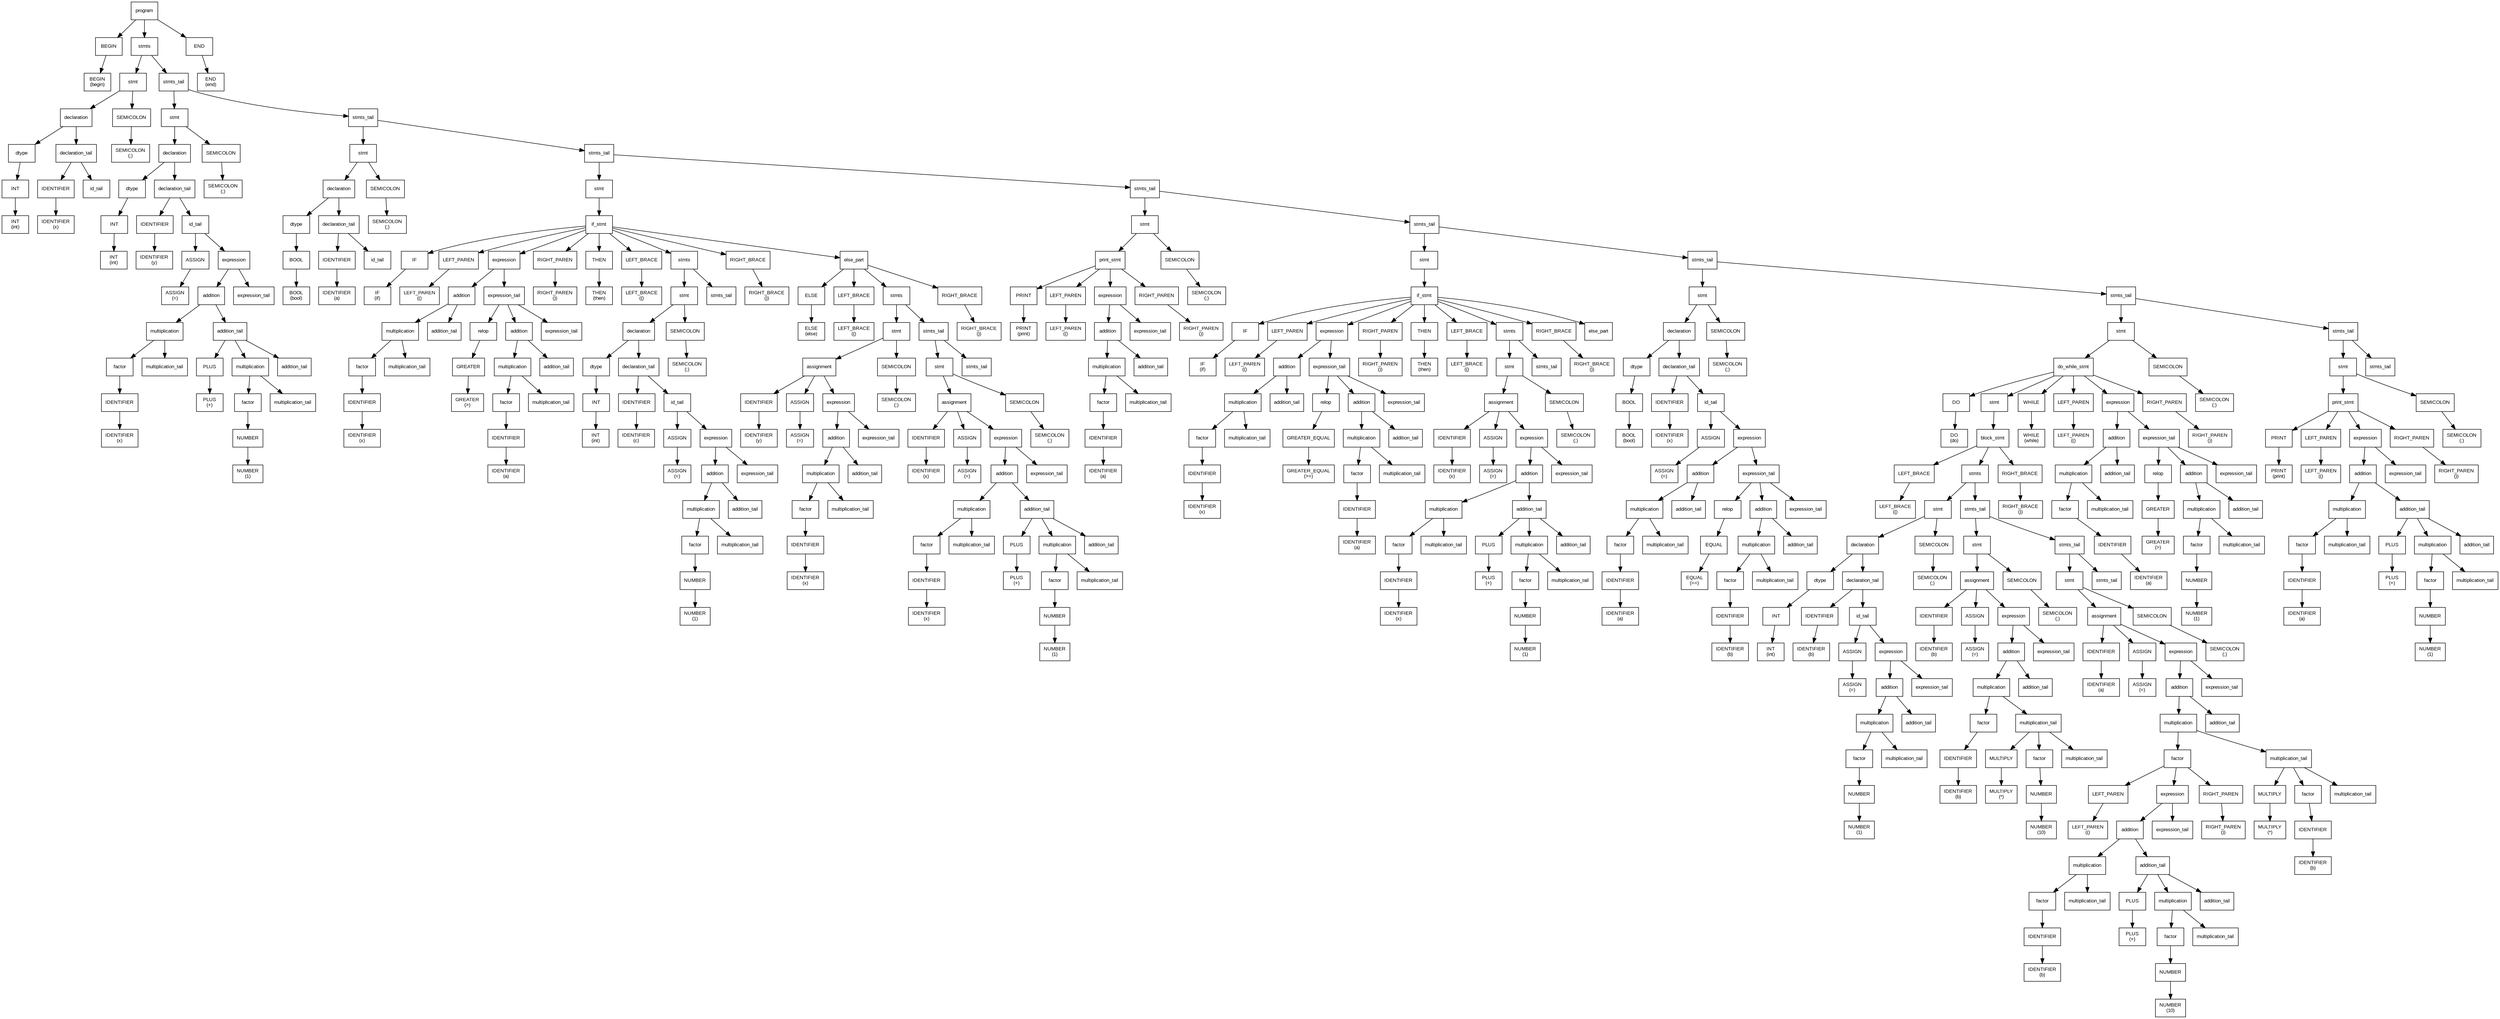 digraph ParseTree {
  node [shape=box, fontname="Arial", fontsize=10];
  node0 [label="program"];
  node1 [label="BEGIN"];
  node0 -> node1;
  node2 [label="BEGIN\n(begin)"];
  node1 -> node2;
  node3 [label="stmts"];
  node0 -> node3;
  node4 [label="stmt"];
  node3 -> node4;
  node5 [label="declaration"];
  node4 -> node5;
  node6 [label="dtype"];
  node5 -> node6;
  node7 [label="INT"];
  node6 -> node7;
  node8 [label="INT\n(int)"];
  node7 -> node8;
  node9 [label="declaration_tail"];
  node5 -> node9;
  node10 [label="IDENTIFIER"];
  node9 -> node10;
  node11 [label="IDENTIFIER\n(x)"];
  node10 -> node11;
  node12 [label="id_tail"];
  node9 -> node12;
  node13 [label="SEMICOLON"];
  node4 -> node13;
  node14 [label="SEMICOLON\n(;)"];
  node13 -> node14;
  node15 [label="stmts_tail"];
  node3 -> node15;
  node16 [label="stmt"];
  node15 -> node16;
  node17 [label="declaration"];
  node16 -> node17;
  node18 [label="dtype"];
  node17 -> node18;
  node19 [label="INT"];
  node18 -> node19;
  node20 [label="INT\n(int)"];
  node19 -> node20;
  node21 [label="declaration_tail"];
  node17 -> node21;
  node22 [label="IDENTIFIER"];
  node21 -> node22;
  node23 [label="IDENTIFIER\n(y)"];
  node22 -> node23;
  node24 [label="id_tail"];
  node21 -> node24;
  node25 [label="ASSIGN"];
  node24 -> node25;
  node26 [label="ASSIGN\n(=)"];
  node25 -> node26;
  node27 [label="expression"];
  node24 -> node27;
  node28 [label="addition"];
  node27 -> node28;
  node29 [label="multiplication"];
  node28 -> node29;
  node30 [label="factor"];
  node29 -> node30;
  node31 [label="IDENTIFIER"];
  node30 -> node31;
  node32 [label="IDENTIFIER\n(x)"];
  node31 -> node32;
  node33 [label="multiplication_tail"];
  node29 -> node33;
  node34 [label="addition_tail"];
  node28 -> node34;
  node35 [label="PLUS"];
  node34 -> node35;
  node36 [label="PLUS\n(+)"];
  node35 -> node36;
  node37 [label="multiplication"];
  node34 -> node37;
  node38 [label="factor"];
  node37 -> node38;
  node39 [label="NUMBER"];
  node38 -> node39;
  node40 [label="NUMBER\n(1)"];
  node39 -> node40;
  node41 [label="multiplication_tail"];
  node37 -> node41;
  node42 [label="addition_tail"];
  node34 -> node42;
  node43 [label="expression_tail"];
  node27 -> node43;
  node44 [label="SEMICOLON"];
  node16 -> node44;
  node45 [label="SEMICOLON\n(;)"];
  node44 -> node45;
  node46 [label="stmts_tail"];
  node15 -> node46;
  node47 [label="stmt"];
  node46 -> node47;
  node48 [label="declaration"];
  node47 -> node48;
  node49 [label="dtype"];
  node48 -> node49;
  node50 [label="BOOL"];
  node49 -> node50;
  node51 [label="BOOL\n(bool)"];
  node50 -> node51;
  node52 [label="declaration_tail"];
  node48 -> node52;
  node53 [label="IDENTIFIER"];
  node52 -> node53;
  node54 [label="IDENTIFIER\n(a)"];
  node53 -> node54;
  node55 [label="id_tail"];
  node52 -> node55;
  node56 [label="SEMICOLON"];
  node47 -> node56;
  node57 [label="SEMICOLON\n(;)"];
  node56 -> node57;
  node58 [label="stmts_tail"];
  node46 -> node58;
  node59 [label="stmt"];
  node58 -> node59;
  node60 [label="if_stmt"];
  node59 -> node60;
  node61 [label="IF"];
  node60 -> node61;
  node62 [label="IF\n(if)"];
  node61 -> node62;
  node63 [label="LEFT_PAREN"];
  node60 -> node63;
  node64 [label="LEFT_PAREN\n(()"];
  node63 -> node64;
  node65 [label="expression"];
  node60 -> node65;
  node66 [label="addition"];
  node65 -> node66;
  node67 [label="multiplication"];
  node66 -> node67;
  node68 [label="factor"];
  node67 -> node68;
  node69 [label="IDENTIFIER"];
  node68 -> node69;
  node70 [label="IDENTIFIER\n(x)"];
  node69 -> node70;
  node71 [label="multiplication_tail"];
  node67 -> node71;
  node72 [label="addition_tail"];
  node66 -> node72;
  node73 [label="expression_tail"];
  node65 -> node73;
  node74 [label="relop"];
  node73 -> node74;
  node75 [label="GREATER"];
  node74 -> node75;
  node76 [label="GREATER\n(>)"];
  node75 -> node76;
  node77 [label="addition"];
  node73 -> node77;
  node78 [label="multiplication"];
  node77 -> node78;
  node79 [label="factor"];
  node78 -> node79;
  node80 [label="IDENTIFIER"];
  node79 -> node80;
  node81 [label="IDENTIFIER\n(a)"];
  node80 -> node81;
  node82 [label="multiplication_tail"];
  node78 -> node82;
  node83 [label="addition_tail"];
  node77 -> node83;
  node84 [label="expression_tail"];
  node73 -> node84;
  node85 [label="RIGHT_PAREN"];
  node60 -> node85;
  node86 [label="RIGHT_PAREN\n())"];
  node85 -> node86;
  node87 [label="THEN"];
  node60 -> node87;
  node88 [label="THEN\n(then)"];
  node87 -> node88;
  node89 [label="LEFT_BRACE"];
  node60 -> node89;
  node90 [label="LEFT_BRACE\n({)"];
  node89 -> node90;
  node91 [label="stmts"];
  node60 -> node91;
  node92 [label="stmt"];
  node91 -> node92;
  node93 [label="declaration"];
  node92 -> node93;
  node94 [label="dtype"];
  node93 -> node94;
  node95 [label="INT"];
  node94 -> node95;
  node96 [label="INT\n(int)"];
  node95 -> node96;
  node97 [label="declaration_tail"];
  node93 -> node97;
  node98 [label="IDENTIFIER"];
  node97 -> node98;
  node99 [label="IDENTIFIER\n(c)"];
  node98 -> node99;
  node100 [label="id_tail"];
  node97 -> node100;
  node101 [label="ASSIGN"];
  node100 -> node101;
  node102 [label="ASSIGN\n(=)"];
  node101 -> node102;
  node103 [label="expression"];
  node100 -> node103;
  node104 [label="addition"];
  node103 -> node104;
  node105 [label="multiplication"];
  node104 -> node105;
  node106 [label="factor"];
  node105 -> node106;
  node107 [label="NUMBER"];
  node106 -> node107;
  node108 [label="NUMBER\n(1)"];
  node107 -> node108;
  node109 [label="multiplication_tail"];
  node105 -> node109;
  node110 [label="addition_tail"];
  node104 -> node110;
  node111 [label="expression_tail"];
  node103 -> node111;
  node112 [label="SEMICOLON"];
  node92 -> node112;
  node113 [label="SEMICOLON\n(;)"];
  node112 -> node113;
  node114 [label="stmts_tail"];
  node91 -> node114;
  node115 [label="RIGHT_BRACE"];
  node60 -> node115;
  node116 [label="RIGHT_BRACE\n(})"];
  node115 -> node116;
  node117 [label="else_part"];
  node60 -> node117;
  node118 [label="ELSE"];
  node117 -> node118;
  node119 [label="ELSE\n(else)"];
  node118 -> node119;
  node120 [label="LEFT_BRACE"];
  node117 -> node120;
  node121 [label="LEFT_BRACE\n({)"];
  node120 -> node121;
  node122 [label="stmts"];
  node117 -> node122;
  node123 [label="stmt"];
  node122 -> node123;
  node124 [label="assignment"];
  node123 -> node124;
  node125 [label="IDENTIFIER"];
  node124 -> node125;
  node126 [label="IDENTIFIER\n(y)"];
  node125 -> node126;
  node127 [label="ASSIGN"];
  node124 -> node127;
  node128 [label="ASSIGN\n(=)"];
  node127 -> node128;
  node129 [label="expression"];
  node124 -> node129;
  node130 [label="addition"];
  node129 -> node130;
  node131 [label="multiplication"];
  node130 -> node131;
  node132 [label="factor"];
  node131 -> node132;
  node133 [label="IDENTIFIER"];
  node132 -> node133;
  node134 [label="IDENTIFIER\n(x)"];
  node133 -> node134;
  node135 [label="multiplication_tail"];
  node131 -> node135;
  node136 [label="addition_tail"];
  node130 -> node136;
  node137 [label="expression_tail"];
  node129 -> node137;
  node138 [label="SEMICOLON"];
  node123 -> node138;
  node139 [label="SEMICOLON\n(;)"];
  node138 -> node139;
  node140 [label="stmts_tail"];
  node122 -> node140;
  node141 [label="stmt"];
  node140 -> node141;
  node142 [label="assignment"];
  node141 -> node142;
  node143 [label="IDENTIFIER"];
  node142 -> node143;
  node144 [label="IDENTIFIER\n(x)"];
  node143 -> node144;
  node145 [label="ASSIGN"];
  node142 -> node145;
  node146 [label="ASSIGN\n(=)"];
  node145 -> node146;
  node147 [label="expression"];
  node142 -> node147;
  node148 [label="addition"];
  node147 -> node148;
  node149 [label="multiplication"];
  node148 -> node149;
  node150 [label="factor"];
  node149 -> node150;
  node151 [label="IDENTIFIER"];
  node150 -> node151;
  node152 [label="IDENTIFIER\n(x)"];
  node151 -> node152;
  node153 [label="multiplication_tail"];
  node149 -> node153;
  node154 [label="addition_tail"];
  node148 -> node154;
  node155 [label="PLUS"];
  node154 -> node155;
  node156 [label="PLUS\n(+)"];
  node155 -> node156;
  node157 [label="multiplication"];
  node154 -> node157;
  node158 [label="factor"];
  node157 -> node158;
  node159 [label="NUMBER"];
  node158 -> node159;
  node160 [label="NUMBER\n(1)"];
  node159 -> node160;
  node161 [label="multiplication_tail"];
  node157 -> node161;
  node162 [label="addition_tail"];
  node154 -> node162;
  node163 [label="expression_tail"];
  node147 -> node163;
  node164 [label="SEMICOLON"];
  node141 -> node164;
  node165 [label="SEMICOLON\n(;)"];
  node164 -> node165;
  node166 [label="stmts_tail"];
  node140 -> node166;
  node167 [label="RIGHT_BRACE"];
  node117 -> node167;
  node168 [label="RIGHT_BRACE\n(})"];
  node167 -> node168;
  node169 [label="stmts_tail"];
  node58 -> node169;
  node170 [label="stmt"];
  node169 -> node170;
  node171 [label="print_stmt"];
  node170 -> node171;
  node172 [label="PRINT"];
  node171 -> node172;
  node173 [label="PRINT\n(print)"];
  node172 -> node173;
  node174 [label="LEFT_PAREN"];
  node171 -> node174;
  node175 [label="LEFT_PAREN\n(()"];
  node174 -> node175;
  node176 [label="expression"];
  node171 -> node176;
  node177 [label="addition"];
  node176 -> node177;
  node178 [label="multiplication"];
  node177 -> node178;
  node179 [label="factor"];
  node178 -> node179;
  node180 [label="IDENTIFIER"];
  node179 -> node180;
  node181 [label="IDENTIFIER\n(a)"];
  node180 -> node181;
  node182 [label="multiplication_tail"];
  node178 -> node182;
  node183 [label="addition_tail"];
  node177 -> node183;
  node184 [label="expression_tail"];
  node176 -> node184;
  node185 [label="RIGHT_PAREN"];
  node171 -> node185;
  node186 [label="RIGHT_PAREN\n())"];
  node185 -> node186;
  node187 [label="SEMICOLON"];
  node170 -> node187;
  node188 [label="SEMICOLON\n(;)"];
  node187 -> node188;
  node189 [label="stmts_tail"];
  node169 -> node189;
  node190 [label="stmt"];
  node189 -> node190;
  node191 [label="if_stmt"];
  node190 -> node191;
  node192 [label="IF"];
  node191 -> node192;
  node193 [label="IF\n(if)"];
  node192 -> node193;
  node194 [label="LEFT_PAREN"];
  node191 -> node194;
  node195 [label="LEFT_PAREN\n(()"];
  node194 -> node195;
  node196 [label="expression"];
  node191 -> node196;
  node197 [label="addition"];
  node196 -> node197;
  node198 [label="multiplication"];
  node197 -> node198;
  node199 [label="factor"];
  node198 -> node199;
  node200 [label="IDENTIFIER"];
  node199 -> node200;
  node201 [label="IDENTIFIER\n(x)"];
  node200 -> node201;
  node202 [label="multiplication_tail"];
  node198 -> node202;
  node203 [label="addition_tail"];
  node197 -> node203;
  node204 [label="expression_tail"];
  node196 -> node204;
  node205 [label="relop"];
  node204 -> node205;
  node206 [label="GREATER_EQUAL"];
  node205 -> node206;
  node207 [label="GREATER_EQUAL\n(>=)"];
  node206 -> node207;
  node208 [label="addition"];
  node204 -> node208;
  node209 [label="multiplication"];
  node208 -> node209;
  node210 [label="factor"];
  node209 -> node210;
  node211 [label="IDENTIFIER"];
  node210 -> node211;
  node212 [label="IDENTIFIER\n(a)"];
  node211 -> node212;
  node213 [label="multiplication_tail"];
  node209 -> node213;
  node214 [label="addition_tail"];
  node208 -> node214;
  node215 [label="expression_tail"];
  node204 -> node215;
  node216 [label="RIGHT_PAREN"];
  node191 -> node216;
  node217 [label="RIGHT_PAREN\n())"];
  node216 -> node217;
  node218 [label="THEN"];
  node191 -> node218;
  node219 [label="THEN\n(then)"];
  node218 -> node219;
  node220 [label="LEFT_BRACE"];
  node191 -> node220;
  node221 [label="LEFT_BRACE\n({)"];
  node220 -> node221;
  node222 [label="stmts"];
  node191 -> node222;
  node223 [label="stmt"];
  node222 -> node223;
  node224 [label="assignment"];
  node223 -> node224;
  node225 [label="IDENTIFIER"];
  node224 -> node225;
  node226 [label="IDENTIFIER\n(x)"];
  node225 -> node226;
  node227 [label="ASSIGN"];
  node224 -> node227;
  node228 [label="ASSIGN\n(=)"];
  node227 -> node228;
  node229 [label="expression"];
  node224 -> node229;
  node230 [label="addition"];
  node229 -> node230;
  node231 [label="multiplication"];
  node230 -> node231;
  node232 [label="factor"];
  node231 -> node232;
  node233 [label="IDENTIFIER"];
  node232 -> node233;
  node234 [label="IDENTIFIER\n(x)"];
  node233 -> node234;
  node235 [label="multiplication_tail"];
  node231 -> node235;
  node236 [label="addition_tail"];
  node230 -> node236;
  node237 [label="PLUS"];
  node236 -> node237;
  node238 [label="PLUS\n(+)"];
  node237 -> node238;
  node239 [label="multiplication"];
  node236 -> node239;
  node240 [label="factor"];
  node239 -> node240;
  node241 [label="NUMBER"];
  node240 -> node241;
  node242 [label="NUMBER\n(1)"];
  node241 -> node242;
  node243 [label="multiplication_tail"];
  node239 -> node243;
  node244 [label="addition_tail"];
  node236 -> node244;
  node245 [label="expression_tail"];
  node229 -> node245;
  node246 [label="SEMICOLON"];
  node223 -> node246;
  node247 [label="SEMICOLON\n(;)"];
  node246 -> node247;
  node248 [label="stmts_tail"];
  node222 -> node248;
  node249 [label="RIGHT_BRACE"];
  node191 -> node249;
  node250 [label="RIGHT_BRACE\n(})"];
  node249 -> node250;
  node251 [label="else_part"];
  node191 -> node251;
  node252 [label="stmts_tail"];
  node189 -> node252;
  node253 [label="stmt"];
  node252 -> node253;
  node254 [label="declaration"];
  node253 -> node254;
  node255 [label="dtype"];
  node254 -> node255;
  node256 [label="BOOL"];
  node255 -> node256;
  node257 [label="BOOL\n(bool)"];
  node256 -> node257;
  node258 [label="declaration_tail"];
  node254 -> node258;
  node259 [label="IDENTIFIER"];
  node258 -> node259;
  node260 [label="IDENTIFIER\n(x)"];
  node259 -> node260;
  node261 [label="id_tail"];
  node258 -> node261;
  node262 [label="ASSIGN"];
  node261 -> node262;
  node263 [label="ASSIGN\n(=)"];
  node262 -> node263;
  node264 [label="expression"];
  node261 -> node264;
  node265 [label="addition"];
  node264 -> node265;
  node266 [label="multiplication"];
  node265 -> node266;
  node267 [label="factor"];
  node266 -> node267;
  node268 [label="IDENTIFIER"];
  node267 -> node268;
  node269 [label="IDENTIFIER\n(a)"];
  node268 -> node269;
  node270 [label="multiplication_tail"];
  node266 -> node270;
  node271 [label="addition_tail"];
  node265 -> node271;
  node272 [label="expression_tail"];
  node264 -> node272;
  node273 [label="relop"];
  node272 -> node273;
  node274 [label="EQUAL"];
  node273 -> node274;
  node275 [label="EQUAL\n(==)"];
  node274 -> node275;
  node276 [label="addition"];
  node272 -> node276;
  node277 [label="multiplication"];
  node276 -> node277;
  node278 [label="factor"];
  node277 -> node278;
  node279 [label="IDENTIFIER"];
  node278 -> node279;
  node280 [label="IDENTIFIER\n(b)"];
  node279 -> node280;
  node281 [label="multiplication_tail"];
  node277 -> node281;
  node282 [label="addition_tail"];
  node276 -> node282;
  node283 [label="expression_tail"];
  node272 -> node283;
  node284 [label="SEMICOLON"];
  node253 -> node284;
  node285 [label="SEMICOLON\n(;)"];
  node284 -> node285;
  node286 [label="stmts_tail"];
  node252 -> node286;
  node287 [label="stmt"];
  node286 -> node287;
  node288 [label="do_while_stmt"];
  node287 -> node288;
  node289 [label="DO"];
  node288 -> node289;
  node290 [label="DO\n(do)"];
  node289 -> node290;
  node291 [label="stmt"];
  node288 -> node291;
  node292 [label="block_stmt"];
  node291 -> node292;
  node293 [label="LEFT_BRACE"];
  node292 -> node293;
  node294 [label="LEFT_BRACE\n({)"];
  node293 -> node294;
  node295 [label="stmts"];
  node292 -> node295;
  node296 [label="stmt"];
  node295 -> node296;
  node297 [label="declaration"];
  node296 -> node297;
  node298 [label="dtype"];
  node297 -> node298;
  node299 [label="INT"];
  node298 -> node299;
  node300 [label="INT\n(int)"];
  node299 -> node300;
  node301 [label="declaration_tail"];
  node297 -> node301;
  node302 [label="IDENTIFIER"];
  node301 -> node302;
  node303 [label="IDENTIFIER\n(b)"];
  node302 -> node303;
  node304 [label="id_tail"];
  node301 -> node304;
  node305 [label="ASSIGN"];
  node304 -> node305;
  node306 [label="ASSIGN\n(=)"];
  node305 -> node306;
  node307 [label="expression"];
  node304 -> node307;
  node308 [label="addition"];
  node307 -> node308;
  node309 [label="multiplication"];
  node308 -> node309;
  node310 [label="factor"];
  node309 -> node310;
  node311 [label="NUMBER"];
  node310 -> node311;
  node312 [label="NUMBER\n(1)"];
  node311 -> node312;
  node313 [label="multiplication_tail"];
  node309 -> node313;
  node314 [label="addition_tail"];
  node308 -> node314;
  node315 [label="expression_tail"];
  node307 -> node315;
  node316 [label="SEMICOLON"];
  node296 -> node316;
  node317 [label="SEMICOLON\n(;)"];
  node316 -> node317;
  node318 [label="stmts_tail"];
  node295 -> node318;
  node319 [label="stmt"];
  node318 -> node319;
  node320 [label="assignment"];
  node319 -> node320;
  node321 [label="IDENTIFIER"];
  node320 -> node321;
  node322 [label="IDENTIFIER\n(b)"];
  node321 -> node322;
  node323 [label="ASSIGN"];
  node320 -> node323;
  node324 [label="ASSIGN\n(=)"];
  node323 -> node324;
  node325 [label="expression"];
  node320 -> node325;
  node326 [label="addition"];
  node325 -> node326;
  node327 [label="multiplication"];
  node326 -> node327;
  node328 [label="factor"];
  node327 -> node328;
  node329 [label="IDENTIFIER"];
  node328 -> node329;
  node330 [label="IDENTIFIER\n(b)"];
  node329 -> node330;
  node331 [label="multiplication_tail"];
  node327 -> node331;
  node332 [label="MULTIPLY"];
  node331 -> node332;
  node333 [label="MULTIPLY\n(*)"];
  node332 -> node333;
  node334 [label="factor"];
  node331 -> node334;
  node335 [label="NUMBER"];
  node334 -> node335;
  node336 [label="NUMBER\n(10)"];
  node335 -> node336;
  node337 [label="multiplication_tail"];
  node331 -> node337;
  node338 [label="addition_tail"];
  node326 -> node338;
  node339 [label="expression_tail"];
  node325 -> node339;
  node340 [label="SEMICOLON"];
  node319 -> node340;
  node341 [label="SEMICOLON\n(;)"];
  node340 -> node341;
  node342 [label="stmts_tail"];
  node318 -> node342;
  node343 [label="stmt"];
  node342 -> node343;
  node344 [label="assignment"];
  node343 -> node344;
  node345 [label="IDENTIFIER"];
  node344 -> node345;
  node346 [label="IDENTIFIER\n(a)"];
  node345 -> node346;
  node347 [label="ASSIGN"];
  node344 -> node347;
  node348 [label="ASSIGN\n(=)"];
  node347 -> node348;
  node349 [label="expression"];
  node344 -> node349;
  node350 [label="addition"];
  node349 -> node350;
  node351 [label="multiplication"];
  node350 -> node351;
  node352 [label="factor"];
  node351 -> node352;
  node353 [label="LEFT_PAREN"];
  node352 -> node353;
  node354 [label="LEFT_PAREN\n(()"];
  node353 -> node354;
  node355 [label="expression"];
  node352 -> node355;
  node356 [label="addition"];
  node355 -> node356;
  node357 [label="multiplication"];
  node356 -> node357;
  node358 [label="factor"];
  node357 -> node358;
  node359 [label="IDENTIFIER"];
  node358 -> node359;
  node360 [label="IDENTIFIER\n(b)"];
  node359 -> node360;
  node361 [label="multiplication_tail"];
  node357 -> node361;
  node362 [label="addition_tail"];
  node356 -> node362;
  node363 [label="PLUS"];
  node362 -> node363;
  node364 [label="PLUS\n(+)"];
  node363 -> node364;
  node365 [label="multiplication"];
  node362 -> node365;
  node366 [label="factor"];
  node365 -> node366;
  node367 [label="NUMBER"];
  node366 -> node367;
  node368 [label="NUMBER\n(10)"];
  node367 -> node368;
  node369 [label="multiplication_tail"];
  node365 -> node369;
  node370 [label="addition_tail"];
  node362 -> node370;
  node371 [label="expression_tail"];
  node355 -> node371;
  node372 [label="RIGHT_PAREN"];
  node352 -> node372;
  node373 [label="RIGHT_PAREN\n())"];
  node372 -> node373;
  node374 [label="multiplication_tail"];
  node351 -> node374;
  node375 [label="MULTIPLY"];
  node374 -> node375;
  node376 [label="MULTIPLY\n(*)"];
  node375 -> node376;
  node377 [label="factor"];
  node374 -> node377;
  node378 [label="IDENTIFIER"];
  node377 -> node378;
  node379 [label="IDENTIFIER\n(b)"];
  node378 -> node379;
  node380 [label="multiplication_tail"];
  node374 -> node380;
  node381 [label="addition_tail"];
  node350 -> node381;
  node382 [label="expression_tail"];
  node349 -> node382;
  node383 [label="SEMICOLON"];
  node343 -> node383;
  node384 [label="SEMICOLON\n(;)"];
  node383 -> node384;
  node385 [label="stmts_tail"];
  node342 -> node385;
  node386 [label="RIGHT_BRACE"];
  node292 -> node386;
  node387 [label="RIGHT_BRACE\n(})"];
  node386 -> node387;
  node388 [label="WHILE"];
  node288 -> node388;
  node389 [label="WHILE\n(while)"];
  node388 -> node389;
  node390 [label="LEFT_PAREN"];
  node288 -> node390;
  node391 [label="LEFT_PAREN\n(()"];
  node390 -> node391;
  node392 [label="expression"];
  node288 -> node392;
  node393 [label="addition"];
  node392 -> node393;
  node394 [label="multiplication"];
  node393 -> node394;
  node395 [label="factor"];
  node394 -> node395;
  node396 [label="IDENTIFIER"];
  node395 -> node396;
  node397 [label="IDENTIFIER\n(a)"];
  node396 -> node397;
  node398 [label="multiplication_tail"];
  node394 -> node398;
  node399 [label="addition_tail"];
  node393 -> node399;
  node400 [label="expression_tail"];
  node392 -> node400;
  node401 [label="relop"];
  node400 -> node401;
  node402 [label="GREATER"];
  node401 -> node402;
  node403 [label="GREATER\n(>)"];
  node402 -> node403;
  node404 [label="addition"];
  node400 -> node404;
  node405 [label="multiplication"];
  node404 -> node405;
  node406 [label="factor"];
  node405 -> node406;
  node407 [label="NUMBER"];
  node406 -> node407;
  node408 [label="NUMBER\n(1)"];
  node407 -> node408;
  node409 [label="multiplication_tail"];
  node405 -> node409;
  node410 [label="addition_tail"];
  node404 -> node410;
  node411 [label="expression_tail"];
  node400 -> node411;
  node412 [label="RIGHT_PAREN"];
  node288 -> node412;
  node413 [label="RIGHT_PAREN\n())"];
  node412 -> node413;
  node414 [label="SEMICOLON"];
  node287 -> node414;
  node415 [label="SEMICOLON\n(;)"];
  node414 -> node415;
  node416 [label="stmts_tail"];
  node286 -> node416;
  node417 [label="stmt"];
  node416 -> node417;
  node418 [label="print_stmt"];
  node417 -> node418;
  node419 [label="PRINT"];
  node418 -> node419;
  node420 [label="PRINT\n(print)"];
  node419 -> node420;
  node421 [label="LEFT_PAREN"];
  node418 -> node421;
  node422 [label="LEFT_PAREN\n(()"];
  node421 -> node422;
  node423 [label="expression"];
  node418 -> node423;
  node424 [label="addition"];
  node423 -> node424;
  node425 [label="multiplication"];
  node424 -> node425;
  node426 [label="factor"];
  node425 -> node426;
  node427 [label="IDENTIFIER"];
  node426 -> node427;
  node428 [label="IDENTIFIER\n(a)"];
  node427 -> node428;
  node429 [label="multiplication_tail"];
  node425 -> node429;
  node430 [label="addition_tail"];
  node424 -> node430;
  node431 [label="PLUS"];
  node430 -> node431;
  node432 [label="PLUS\n(+)"];
  node431 -> node432;
  node433 [label="multiplication"];
  node430 -> node433;
  node434 [label="factor"];
  node433 -> node434;
  node435 [label="NUMBER"];
  node434 -> node435;
  node436 [label="NUMBER\n(1)"];
  node435 -> node436;
  node437 [label="multiplication_tail"];
  node433 -> node437;
  node438 [label="addition_tail"];
  node430 -> node438;
  node439 [label="expression_tail"];
  node423 -> node439;
  node440 [label="RIGHT_PAREN"];
  node418 -> node440;
  node441 [label="RIGHT_PAREN\n())"];
  node440 -> node441;
  node442 [label="SEMICOLON"];
  node417 -> node442;
  node443 [label="SEMICOLON\n(;)"];
  node442 -> node443;
  node444 [label="stmts_tail"];
  node416 -> node444;
  node445 [label="END"];
  node0 -> node445;
  node446 [label="END\n(end)"];
  node445 -> node446;
}
